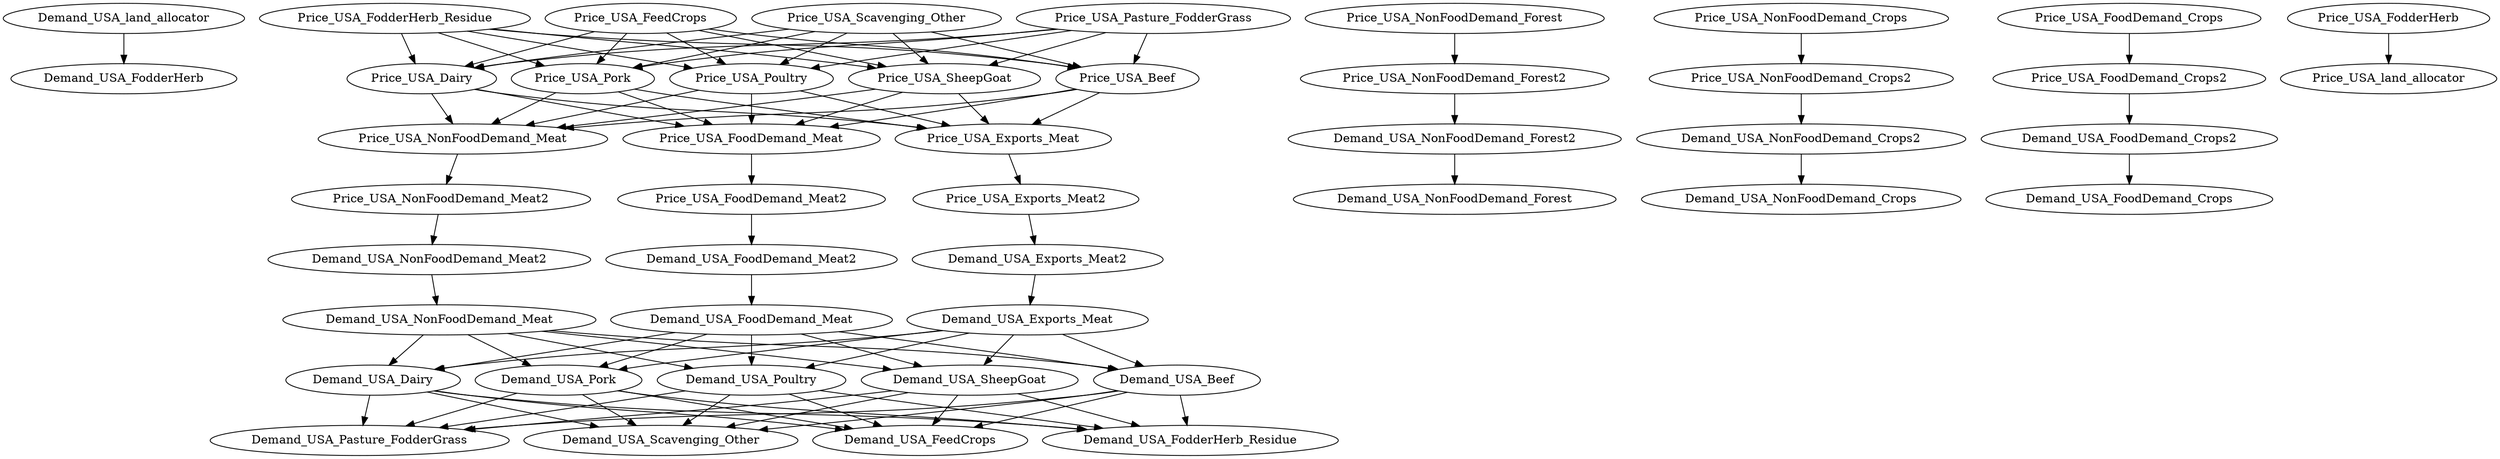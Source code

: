 digraph gcam {
	Demand_USA_land_allocator -> Demand_USA_FodderHerb;
	Price_USA_Scavenging_Other -> Price_USA_Beef;
	Price_USA_Scavenging_Other -> Price_USA_Dairy;
	Price_USA_Scavenging_Other -> Price_USA_Pork;
	Price_USA_Scavenging_Other -> Price_USA_Poultry;
	Price_USA_Scavenging_Other -> Price_USA_SheepGoat;
	Price_USA_SheepGoat -> Price_USA_Exports_Meat;
	Price_USA_SheepGoat -> Price_USA_FoodDemand_Meat;
	Price_USA_SheepGoat -> Price_USA_NonFoodDemand_Meat;
	Price_USA_NonFoodDemand_Meat -> Price_USA_NonFoodDemand_Meat2;
	Price_USA_NonFoodDemand_Meat2 -> Demand_USA_NonFoodDemand_Meat2;
	Demand_USA_NonFoodDemand_Meat2 -> Demand_USA_NonFoodDemand_Meat;
	Demand_USA_NonFoodDemand_Meat -> Demand_USA_Beef;
	Demand_USA_NonFoodDemand_Meat -> Demand_USA_Dairy;
	Demand_USA_NonFoodDemand_Meat -> Demand_USA_Pork;
	Demand_USA_NonFoodDemand_Meat -> Demand_USA_Poultry;
	Demand_USA_NonFoodDemand_Meat -> Demand_USA_SheepGoat;
	Demand_USA_SheepGoat -> Demand_USA_FeedCrops;
	Demand_USA_SheepGoat -> Demand_USA_FodderHerb_Residue;
	Demand_USA_SheepGoat -> Demand_USA_Pasture_FodderGrass;
	Demand_USA_SheepGoat -> Demand_USA_Scavenging_Other;
	Demand_USA_Poultry -> Demand_USA_FeedCrops;
	Demand_USA_Poultry -> Demand_USA_FodderHerb_Residue;
	Demand_USA_Poultry -> Demand_USA_Pasture_FodderGrass;
	Demand_USA_Poultry -> Demand_USA_Scavenging_Other;
	Demand_USA_Pork -> Demand_USA_FeedCrops;
	Demand_USA_Pork -> Demand_USA_FodderHerb_Residue;
	Demand_USA_Pork -> Demand_USA_Pasture_FodderGrass;
	Demand_USA_Pork -> Demand_USA_Scavenging_Other;
	Demand_USA_Dairy -> Demand_USA_FeedCrops;
	Demand_USA_Dairy -> Demand_USA_FodderHerb_Residue;
	Demand_USA_Dairy -> Demand_USA_Pasture_FodderGrass;
	Demand_USA_Dairy -> Demand_USA_Scavenging_Other;
	Demand_USA_Beef -> Demand_USA_FeedCrops;
	Demand_USA_Beef -> Demand_USA_FodderHerb_Residue;
	Demand_USA_Beef -> Demand_USA_Pasture_FodderGrass;
	Demand_USA_Beef -> Demand_USA_Scavenging_Other;
	Price_USA_FoodDemand_Meat -> Price_USA_FoodDemand_Meat2;
	Price_USA_FoodDemand_Meat2 -> Demand_USA_FoodDemand_Meat2;
	Demand_USA_FoodDemand_Meat2 -> Demand_USA_FoodDemand_Meat;
	Demand_USA_FoodDemand_Meat -> Demand_USA_Beef;
	Demand_USA_FoodDemand_Meat -> Demand_USA_Dairy;
	Demand_USA_FoodDemand_Meat -> Demand_USA_Pork;
	Demand_USA_FoodDemand_Meat -> Demand_USA_Poultry;
	Demand_USA_FoodDemand_Meat -> Demand_USA_SheepGoat;
	Price_USA_Exports_Meat -> Price_USA_Exports_Meat2;
	Price_USA_Exports_Meat2 -> Demand_USA_Exports_Meat2;
	Demand_USA_Exports_Meat2 -> Demand_USA_Exports_Meat;
	Demand_USA_Exports_Meat -> Demand_USA_Beef;
	Demand_USA_Exports_Meat -> Demand_USA_Dairy;
	Demand_USA_Exports_Meat -> Demand_USA_Pork;
	Demand_USA_Exports_Meat -> Demand_USA_Poultry;
	Demand_USA_Exports_Meat -> Demand_USA_SheepGoat;
	Price_USA_Poultry -> Price_USA_Exports_Meat;
	Price_USA_Poultry -> Price_USA_FoodDemand_Meat;
	Price_USA_Poultry -> Price_USA_NonFoodDemand_Meat;
	Price_USA_Pork -> Price_USA_Exports_Meat;
	Price_USA_Pork -> Price_USA_FoodDemand_Meat;
	Price_USA_Pork -> Price_USA_NonFoodDemand_Meat;
	Price_USA_Dairy -> Price_USA_Exports_Meat;
	Price_USA_Dairy -> Price_USA_FoodDemand_Meat;
	Price_USA_Dairy -> Price_USA_NonFoodDemand_Meat;
	Price_USA_Beef -> Price_USA_Exports_Meat;
	Price_USA_Beef -> Price_USA_FoodDemand_Meat;
	Price_USA_Beef -> Price_USA_NonFoodDemand_Meat;
	Price_USA_Pasture_FodderGrass -> Price_USA_Beef;
	Price_USA_Pasture_FodderGrass -> Price_USA_Dairy;
	Price_USA_Pasture_FodderGrass -> Price_USA_Pork;
	Price_USA_Pasture_FodderGrass -> Price_USA_Poultry;
	Price_USA_Pasture_FodderGrass -> Price_USA_SheepGoat;
	Price_USA_NonFoodDemand_Forest -> Price_USA_NonFoodDemand_Forest2;
	Price_USA_NonFoodDemand_Forest2 -> Demand_USA_NonFoodDemand_Forest2;
	Demand_USA_NonFoodDemand_Forest2 -> Demand_USA_NonFoodDemand_Forest;
	Price_USA_NonFoodDemand_Crops -> Price_USA_NonFoodDemand_Crops2;
	Price_USA_NonFoodDemand_Crops2 -> Demand_USA_NonFoodDemand_Crops2;
	Demand_USA_NonFoodDemand_Crops2 -> Demand_USA_NonFoodDemand_Crops;
	Price_USA_FoodDemand_Crops -> Price_USA_FoodDemand_Crops2;
	Price_USA_FoodDemand_Crops2 -> Demand_USA_FoodDemand_Crops2;
	Demand_USA_FoodDemand_Crops2 -> Demand_USA_FoodDemand_Crops;
	Price_USA_FodderHerb_Residue -> Price_USA_Beef;
	Price_USA_FodderHerb_Residue -> Price_USA_Dairy;
	Price_USA_FodderHerb_Residue -> Price_USA_Pork;
	Price_USA_FodderHerb_Residue -> Price_USA_Poultry;
	Price_USA_FodderHerb_Residue -> Price_USA_SheepGoat;
	Price_USA_FodderHerb -> Price_USA_land_allocator;
	Price_USA_FeedCrops -> Price_USA_Beef;
	Price_USA_FeedCrops -> Price_USA_Dairy;
	Price_USA_FeedCrops -> Price_USA_Pork;
	Price_USA_FeedCrops -> Price_USA_Poultry;
	Price_USA_FeedCrops -> Price_USA_SheepGoat;
}

